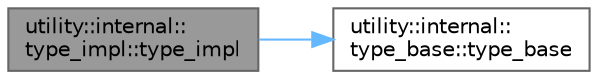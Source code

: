 digraph "utility::internal::type_impl::type_impl"
{
 // LATEX_PDF_SIZE
  bgcolor="transparent";
  edge [fontname=Helvetica,fontsize=10,labelfontname=Helvetica,labelfontsize=10];
  node [fontname=Helvetica,fontsize=10,shape=box,height=0.2,width=0.4];
  rankdir="LR";
  Node1 [id="Node000001",label="utility::internal::\ltype_impl::type_impl",height=0.2,width=0.4,color="gray40", fillcolor="grey60", style="filled", fontcolor="black",tooltip=" "];
  Node1 -> Node2 [id="edge2_Node000001_Node000002",color="steelblue1",style="solid",tooltip=" "];
  Node2 [id="Node000002",label="utility::internal::\ltype_base::type_base",height=0.2,width=0.4,color="grey40", fillcolor="white", style="filled",URL="$classutility_1_1internal_1_1type__base.html#add108447c7b1095f886ed2f685b67497",tooltip=" "];
}
